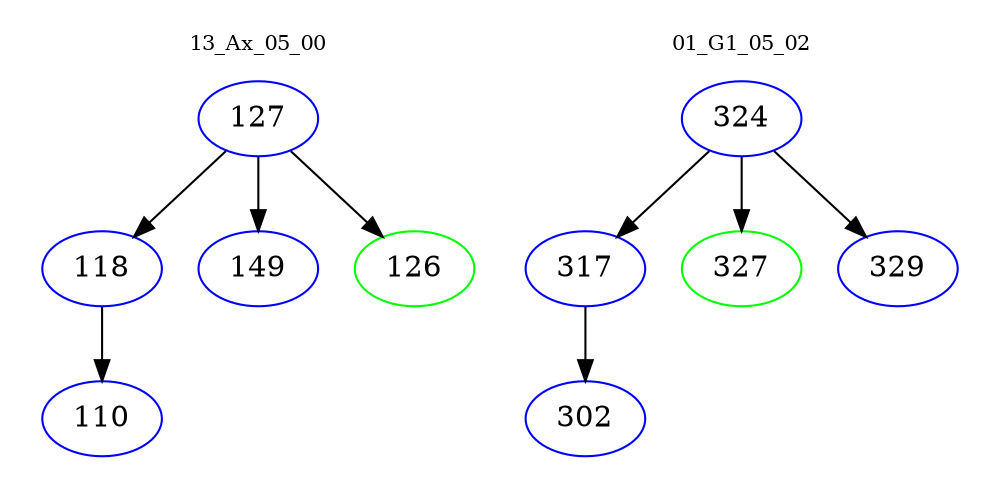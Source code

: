 digraph{
subgraph cluster_0 {
color = white
label = "13_Ax_05_00";
fontsize=10;
T0_127 [label="127", color="blue"]
T0_127 -> T0_118 [color="black"]
T0_118 [label="118", color="blue"]
T0_118 -> T0_110 [color="black"]
T0_110 [label="110", color="blue"]
T0_127 -> T0_149 [color="black"]
T0_149 [label="149", color="blue"]
T0_127 -> T0_126 [color="black"]
T0_126 [label="126", color="green"]
}
subgraph cluster_1 {
color = white
label = "01_G1_05_02";
fontsize=10;
T1_324 [label="324", color="blue"]
T1_324 -> T1_317 [color="black"]
T1_317 [label="317", color="blue"]
T1_317 -> T1_302 [color="black"]
T1_302 [label="302", color="blue"]
T1_324 -> T1_327 [color="black"]
T1_327 [label="327", color="green"]
T1_324 -> T1_329 [color="black"]
T1_329 [label="329", color="blue"]
}
}
